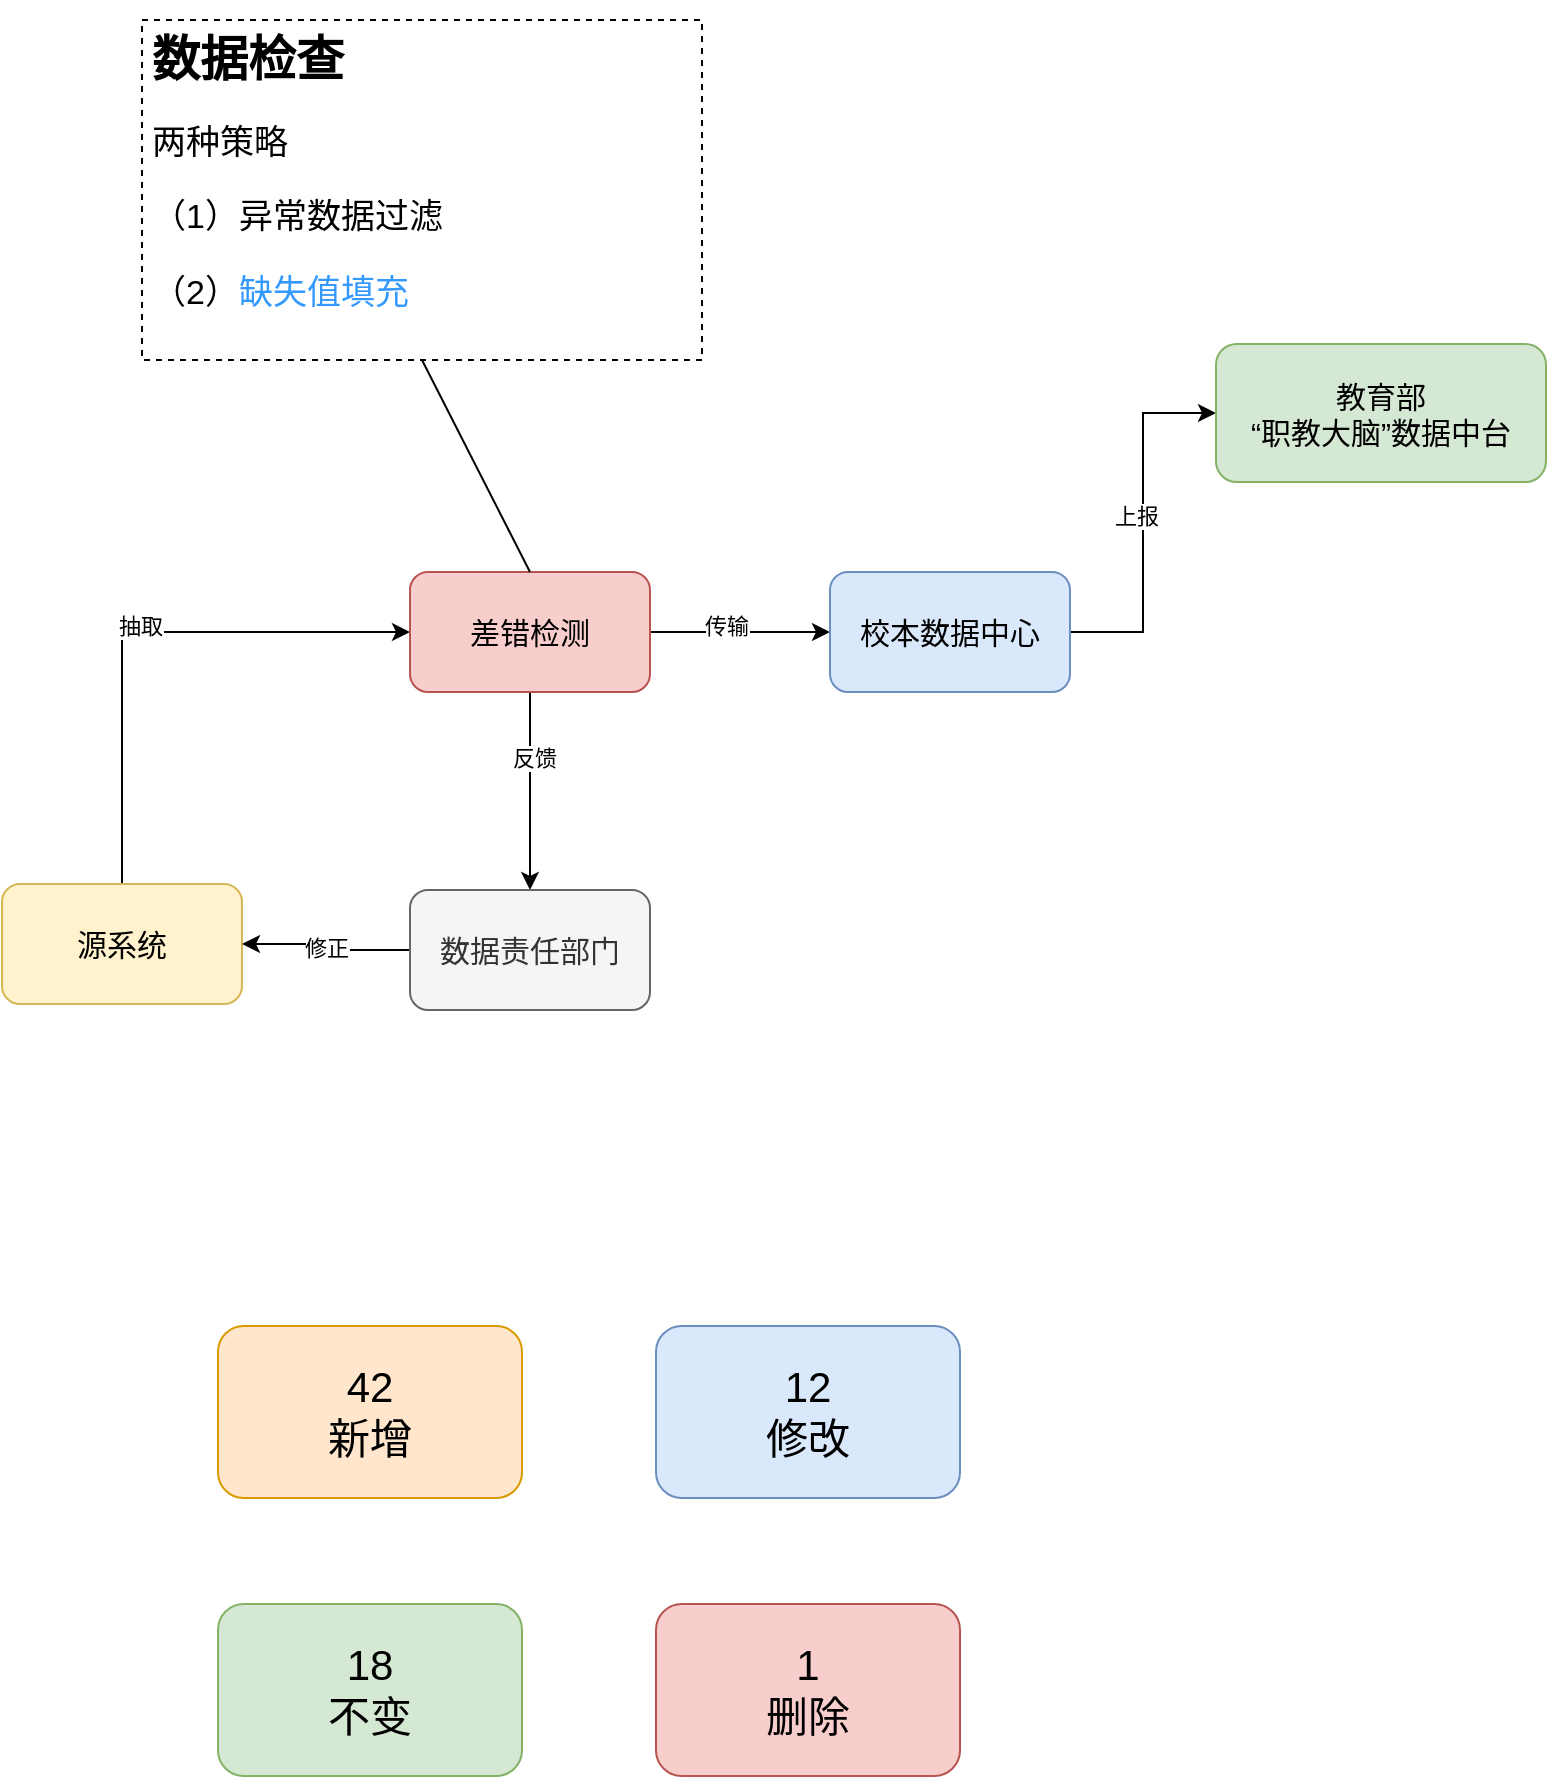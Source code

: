 <mxfile version="21.2.9" type="github">
  <diagram name="第 1 页" id="IfpNn29vA9uHxHAfNvu7">
    <mxGraphModel dx="984" dy="587" grid="0" gridSize="10" guides="1" tooltips="1" connect="1" arrows="1" fold="1" page="1" pageScale="1" pageWidth="827" pageHeight="1169" math="0" shadow="0">
      <root>
        <mxCell id="0" />
        <mxCell id="1" parent="0" />
        <mxCell id="78EI0Qdi8LBcMUlXU2q6-4" value="" style="edgeStyle=orthogonalEdgeStyle;rounded=0;orthogonalLoop=1;jettySize=auto;html=1;fontSize=15;exitX=0.5;exitY=0;exitDx=0;exitDy=0;" edge="1" parent="1" source="78EI0Qdi8LBcMUlXU2q6-1" target="78EI0Qdi8LBcMUlXU2q6-2">
          <mxGeometry relative="1" as="geometry">
            <mxPoint x="99" y="393" as="sourcePoint" />
            <Array as="points">
              <mxPoint x="79" y="331" />
            </Array>
          </mxGeometry>
        </mxCell>
        <mxCell id="78EI0Qdi8LBcMUlXU2q6-15" value="抽取" style="edgeLabel;html=1;align=center;verticalAlign=middle;resizable=0;points=[];" vertex="1" connectable="0" parent="78EI0Qdi8LBcMUlXU2q6-4">
          <mxGeometry y="3" relative="1" as="geometry">
            <mxPoint as="offset" />
          </mxGeometry>
        </mxCell>
        <mxCell id="78EI0Qdi8LBcMUlXU2q6-1" value="源系统" style="rounded=1;whiteSpace=wrap;html=1;fontSize=15;fillColor=#fff2cc;strokeColor=#d6b656;" vertex="1" parent="1">
          <mxGeometry x="19" y="457" width="120" height="60" as="geometry" />
        </mxCell>
        <mxCell id="78EI0Qdi8LBcMUlXU2q6-5" value="" style="edgeStyle=orthogonalEdgeStyle;rounded=0;orthogonalLoop=1;jettySize=auto;html=1;fontSize=15;" edge="1" parent="1" source="78EI0Qdi8LBcMUlXU2q6-2" target="78EI0Qdi8LBcMUlXU2q6-3">
          <mxGeometry relative="1" as="geometry" />
        </mxCell>
        <mxCell id="78EI0Qdi8LBcMUlXU2q6-16" value="传输" style="edgeLabel;html=1;align=center;verticalAlign=middle;resizable=0;points=[];" vertex="1" connectable="0" parent="78EI0Qdi8LBcMUlXU2q6-5">
          <mxGeometry x="-0.16" y="-4" relative="1" as="geometry">
            <mxPoint y="-7" as="offset" />
          </mxGeometry>
        </mxCell>
        <mxCell id="78EI0Qdi8LBcMUlXU2q6-10" style="edgeStyle=orthogonalEdgeStyle;rounded=0;orthogonalLoop=1;jettySize=auto;html=1;exitX=0.5;exitY=1;exitDx=0;exitDy=0;entryX=0.5;entryY=0;entryDx=0;entryDy=0;" edge="1" parent="1" source="78EI0Qdi8LBcMUlXU2q6-2" target="78EI0Qdi8LBcMUlXU2q6-9">
          <mxGeometry relative="1" as="geometry" />
        </mxCell>
        <mxCell id="78EI0Qdi8LBcMUlXU2q6-14" value="反馈" style="edgeLabel;html=1;align=center;verticalAlign=middle;resizable=0;points=[];" vertex="1" connectable="0" parent="78EI0Qdi8LBcMUlXU2q6-10">
          <mxGeometry x="-0.333" y="2" relative="1" as="geometry">
            <mxPoint as="offset" />
          </mxGeometry>
        </mxCell>
        <mxCell id="78EI0Qdi8LBcMUlXU2q6-2" value="差错检测" style="rounded=1;whiteSpace=wrap;html=1;fontSize=15;fillColor=#f8cecc;strokeColor=#b85450;" vertex="1" parent="1">
          <mxGeometry x="223" y="301" width="120" height="60" as="geometry" />
        </mxCell>
        <mxCell id="78EI0Qdi8LBcMUlXU2q6-7" style="edgeStyle=orthogonalEdgeStyle;rounded=0;orthogonalLoop=1;jettySize=auto;html=1;exitX=1;exitY=0.5;exitDx=0;exitDy=0;entryX=0;entryY=0.5;entryDx=0;entryDy=0;" edge="1" parent="1" source="78EI0Qdi8LBcMUlXU2q6-3" target="78EI0Qdi8LBcMUlXU2q6-6">
          <mxGeometry relative="1" as="geometry" />
        </mxCell>
        <mxCell id="78EI0Qdi8LBcMUlXU2q6-17" value="上报" style="edgeLabel;html=1;align=center;verticalAlign=middle;resizable=0;points=[];" vertex="1" connectable="0" parent="78EI0Qdi8LBcMUlXU2q6-7">
          <mxGeometry x="0.038" y="4" relative="1" as="geometry">
            <mxPoint as="offset" />
          </mxGeometry>
        </mxCell>
        <mxCell id="78EI0Qdi8LBcMUlXU2q6-3" value="校本数据中心" style="rounded=1;whiteSpace=wrap;html=1;fontSize=15;fillColor=#dae8fc;strokeColor=#6c8ebf;" vertex="1" parent="1">
          <mxGeometry x="433" y="301" width="120" height="60" as="geometry" />
        </mxCell>
        <mxCell id="78EI0Qdi8LBcMUlXU2q6-6" value="教育部&lt;br&gt;“职教大脑”数据中台" style="rounded=1;whiteSpace=wrap;html=1;fontSize=15;fillColor=#d5e8d4;strokeColor=#82b366;" vertex="1" parent="1">
          <mxGeometry x="626" y="187" width="165" height="69" as="geometry" />
        </mxCell>
        <mxCell id="78EI0Qdi8LBcMUlXU2q6-11" value="修正" style="edgeStyle=orthogonalEdgeStyle;rounded=0;orthogonalLoop=1;jettySize=auto;html=1;exitX=0;exitY=0.5;exitDx=0;exitDy=0;entryX=1;entryY=0.5;entryDx=0;entryDy=0;" edge="1" parent="1" source="78EI0Qdi8LBcMUlXU2q6-9" target="78EI0Qdi8LBcMUlXU2q6-1">
          <mxGeometry relative="1" as="geometry" />
        </mxCell>
        <mxCell id="78EI0Qdi8LBcMUlXU2q6-9" value="数据责任部门" style="rounded=1;whiteSpace=wrap;html=1;fontSize=15;fillColor=#f5f5f5;fontColor=#333333;strokeColor=#666666;" vertex="1" parent="1">
          <mxGeometry x="223" y="460" width="120" height="60" as="geometry" />
        </mxCell>
        <mxCell id="78EI0Qdi8LBcMUlXU2q6-12" value="&lt;h1&gt;数据检查&lt;/h1&gt;&lt;p style=&quot;font-size: 17px;&quot;&gt;&lt;font style=&quot;font-size: 17px;&quot;&gt;两种策略&lt;/font&gt;&lt;/p&gt;&lt;p style=&quot;font-size: 17px;&quot;&gt;&lt;font style=&quot;font-size: 17px;&quot;&gt;（1）异常数据过滤&lt;/font&gt;&lt;/p&gt;&lt;p style=&quot;font-size: 17px;&quot;&gt;&lt;font style=&quot;font-size: 17px;&quot;&gt;（2）&lt;font color=&quot;#3399ff&quot;&gt;缺失值填充&lt;/font&gt;&lt;/font&gt;&lt;/p&gt;&lt;p style=&quot;font-size: 17px;&quot;&gt;&lt;br&gt;&lt;/p&gt;" style="text;html=1;strokeColor=default;fillColor=none;spacing=5;spacingTop=-20;whiteSpace=wrap;overflow=hidden;rounded=0;dashed=1;" vertex="1" parent="1">
          <mxGeometry x="89" y="25" width="280" height="170" as="geometry" />
        </mxCell>
        <mxCell id="78EI0Qdi8LBcMUlXU2q6-13" value="" style="endArrow=none;html=1;rounded=0;exitX=0.5;exitY=1;exitDx=0;exitDy=0;entryX=0.5;entryY=0;entryDx=0;entryDy=0;" edge="1" parent="1" source="78EI0Qdi8LBcMUlXU2q6-12" target="78EI0Qdi8LBcMUlXU2q6-2">
          <mxGeometry width="50" height="50" relative="1" as="geometry">
            <mxPoint x="243" y="411" as="sourcePoint" />
            <mxPoint x="293" y="361" as="targetPoint" />
          </mxGeometry>
        </mxCell>
        <mxCell id="78EI0Qdi8LBcMUlXU2q6-22" value="42&lt;br style=&quot;font-size: 21px;&quot;&gt;新增" style="rounded=1;whiteSpace=wrap;html=1;fontSize=21;fillColor=#ffe6cc;strokeColor=#d79b00;" vertex="1" parent="1">
          <mxGeometry x="127" y="678" width="152" height="86" as="geometry" />
        </mxCell>
        <mxCell id="78EI0Qdi8LBcMUlXU2q6-24" value="12&lt;br style=&quot;font-size: 21px;&quot;&gt;修改" style="rounded=1;whiteSpace=wrap;html=1;fontSize=21;fillColor=#dae8fc;strokeColor=#6c8ebf;" vertex="1" parent="1">
          <mxGeometry x="346" y="678" width="152" height="86" as="geometry" />
        </mxCell>
        <mxCell id="78EI0Qdi8LBcMUlXU2q6-25" value="18&lt;br style=&quot;font-size: 21px;&quot;&gt;不变" style="rounded=1;whiteSpace=wrap;html=1;fontSize=21;fillColor=#d5e8d4;strokeColor=#82b366;" vertex="1" parent="1">
          <mxGeometry x="127" y="817" width="152" height="86" as="geometry" />
        </mxCell>
        <mxCell id="78EI0Qdi8LBcMUlXU2q6-26" value="1&lt;br style=&quot;font-size: 21px;&quot;&gt;删除" style="rounded=1;whiteSpace=wrap;html=1;fontSize=21;fillColor=#f8cecc;strokeColor=#b85450;" vertex="1" parent="1">
          <mxGeometry x="346" y="817" width="152" height="86" as="geometry" />
        </mxCell>
      </root>
    </mxGraphModel>
  </diagram>
</mxfile>
